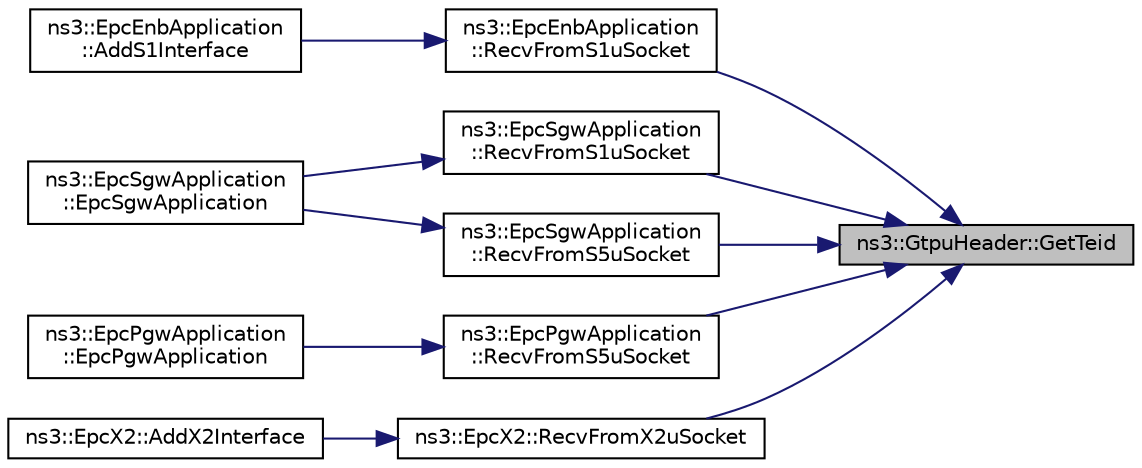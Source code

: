 digraph "ns3::GtpuHeader::GetTeid"
{
 // LATEX_PDF_SIZE
  edge [fontname="Helvetica",fontsize="10",labelfontname="Helvetica",labelfontsize="10"];
  node [fontname="Helvetica",fontsize="10",shape=record];
  rankdir="RL";
  Node1 [label="ns3::GtpuHeader::GetTeid",height=0.2,width=0.4,color="black", fillcolor="grey75", style="filled", fontcolor="black",tooltip="Get a tunnel endpoint identificator (TEID)"];
  Node1 -> Node2 [dir="back",color="midnightblue",fontsize="10",style="solid",fontname="Helvetica"];
  Node2 [label="ns3::EpcEnbApplication\l::RecvFromS1uSocket",height=0.2,width=0.4,color="black", fillcolor="white", style="filled",URL="$classns3_1_1_epc_enb_application.html#a924ee9f091bc38a41b0f421091fb1672",tooltip="Method to be assigned to the recv callback of the S1-U socket."];
  Node2 -> Node3 [dir="back",color="midnightblue",fontsize="10",style="solid",fontname="Helvetica"];
  Node3 [label="ns3::EpcEnbApplication\l::AddS1Interface",height=0.2,width=0.4,color="black", fillcolor="white", style="filled",URL="$classns3_1_1_epc_enb_application.html#a5d1d07fdcaacfc14b80f7347474ab7d3",tooltip="Add a S1-U interface to the eNB."];
  Node1 -> Node4 [dir="back",color="midnightblue",fontsize="10",style="solid",fontname="Helvetica"];
  Node4 [label="ns3::EpcSgwApplication\l::RecvFromS1uSocket",height=0.2,width=0.4,color="black", fillcolor="white", style="filled",URL="$classns3_1_1_epc_sgw_application.html#ab6a00a4cd4bfb6a2994b7eabe988dd53",tooltip="Method to be assigned to the recv callback of the S1-U socket."];
  Node4 -> Node5 [dir="back",color="midnightblue",fontsize="10",style="solid",fontname="Helvetica"];
  Node5 [label="ns3::EpcSgwApplication\l::EpcSgwApplication",height=0.2,width=0.4,color="black", fillcolor="white", style="filled",URL="$classns3_1_1_epc_sgw_application.html#a688b3017da24ac5528505b3c1288f1a2",tooltip="Constructor that binds callback methods of sockets."];
  Node1 -> Node6 [dir="back",color="midnightblue",fontsize="10",style="solid",fontname="Helvetica"];
  Node6 [label="ns3::EpcPgwApplication\l::RecvFromS5uSocket",height=0.2,width=0.4,color="black", fillcolor="white", style="filled",URL="$classns3_1_1_epc_pgw_application.html#a377d80102b59dd9ac2b9803e04ea2ba3",tooltip="Method to be assigned to the receiver callback of the S5-U socket."];
  Node6 -> Node7 [dir="back",color="midnightblue",fontsize="10",style="solid",fontname="Helvetica"];
  Node7 [label="ns3::EpcPgwApplication\l::EpcPgwApplication",height=0.2,width=0.4,color="black", fillcolor="white", style="filled",URL="$classns3_1_1_epc_pgw_application.html#a0789b6f6e80002c2f90f5a2e08e63329",tooltip="Constructor that binds the tap device to the callback methods."];
  Node1 -> Node8 [dir="back",color="midnightblue",fontsize="10",style="solid",fontname="Helvetica"];
  Node8 [label="ns3::EpcSgwApplication\l::RecvFromS5uSocket",height=0.2,width=0.4,color="black", fillcolor="white", style="filled",URL="$classns3_1_1_epc_sgw_application.html#a6bf50838957c590b25c72cd5323a45a4",tooltip="Method to be assigned to the recv callback of the S5-U socket."];
  Node8 -> Node5 [dir="back",color="midnightblue",fontsize="10",style="solid",fontname="Helvetica"];
  Node1 -> Node9 [dir="back",color="midnightblue",fontsize="10",style="solid",fontname="Helvetica"];
  Node9 [label="ns3::EpcX2::RecvFromX2uSocket",height=0.2,width=0.4,color="black", fillcolor="white", style="filled",URL="$classns3_1_1_epc_x2.html#af7142276a4a54af090466d51a31c796f",tooltip="Method to be assigned to the recv callback of the X2-U (X2 User Plane) socket."];
  Node9 -> Node10 [dir="back",color="midnightblue",fontsize="10",style="solid",fontname="Helvetica"];
  Node10 [label="ns3::EpcX2::AddX2Interface",height=0.2,width=0.4,color="black", fillcolor="white", style="filled",URL="$classns3_1_1_epc_x2.html#a4bcd4423802914da0356051ecf79d2f1",tooltip="Add an X2 interface to this EPC X2 entity."];
}
